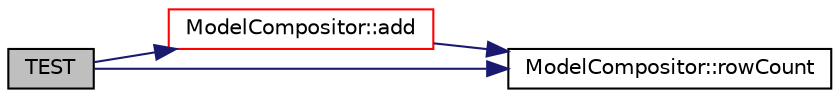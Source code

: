 digraph "TEST"
{
 // LATEX_PDF_SIZE
  edge [fontname="Helvetica",fontsize="10",labelfontname="Helvetica",labelfontsize="10"];
  node [fontname="Helvetica",fontsize="10",shape=record];
  rankdir="LR";
  Node1 [label="TEST",height=0.2,width=0.4,color="black", fillcolor="grey75", style="filled", fontcolor="black",tooltip=" "];
  Node1 -> Node2 [color="midnightblue",fontsize="10",style="solid",fontname="Helvetica"];
  Node2 [label="ModelCompositor::add",height=0.2,width=0.4,color="red", fillcolor="white", style="filled",URL="$class_model_compositor.html#a563d500e24068110c21f75c807930b61",tooltip=" "];
  Node2 -> Node5 [color="midnightblue",fontsize="10",style="solid",fontname="Helvetica"];
  Node5 [label="ModelCompositor::rowCount",height=0.2,width=0.4,color="black", fillcolor="white", style="filled",URL="$class_model_compositor.html#a8c9a51c31495c4fdbec1fa72744efcbd",tooltip=" "];
  Node1 -> Node5 [color="midnightblue",fontsize="10",style="solid",fontname="Helvetica"];
}
